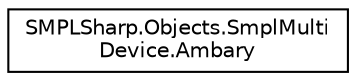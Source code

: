 digraph "Иерархия классов. Графический вид."
{
  edge [fontname="Helvetica",fontsize="10",labelfontname="Helvetica",labelfontsize="10"];
  node [fontname="Helvetica",fontsize="10",shape=record];
  rankdir="LR";
  Node1 [label="SMPLSharp.Objects.SmplMulti\lDevice.Ambary",height=0.2,width=0.4,color="black", fillcolor="white", style="filled",URL="$d1/df4/struct_s_m_p_l_sharp_1_1_objects_1_1_smpl_multi_device_1_1_ambary.html",tooltip="Канал прибора "];
}
